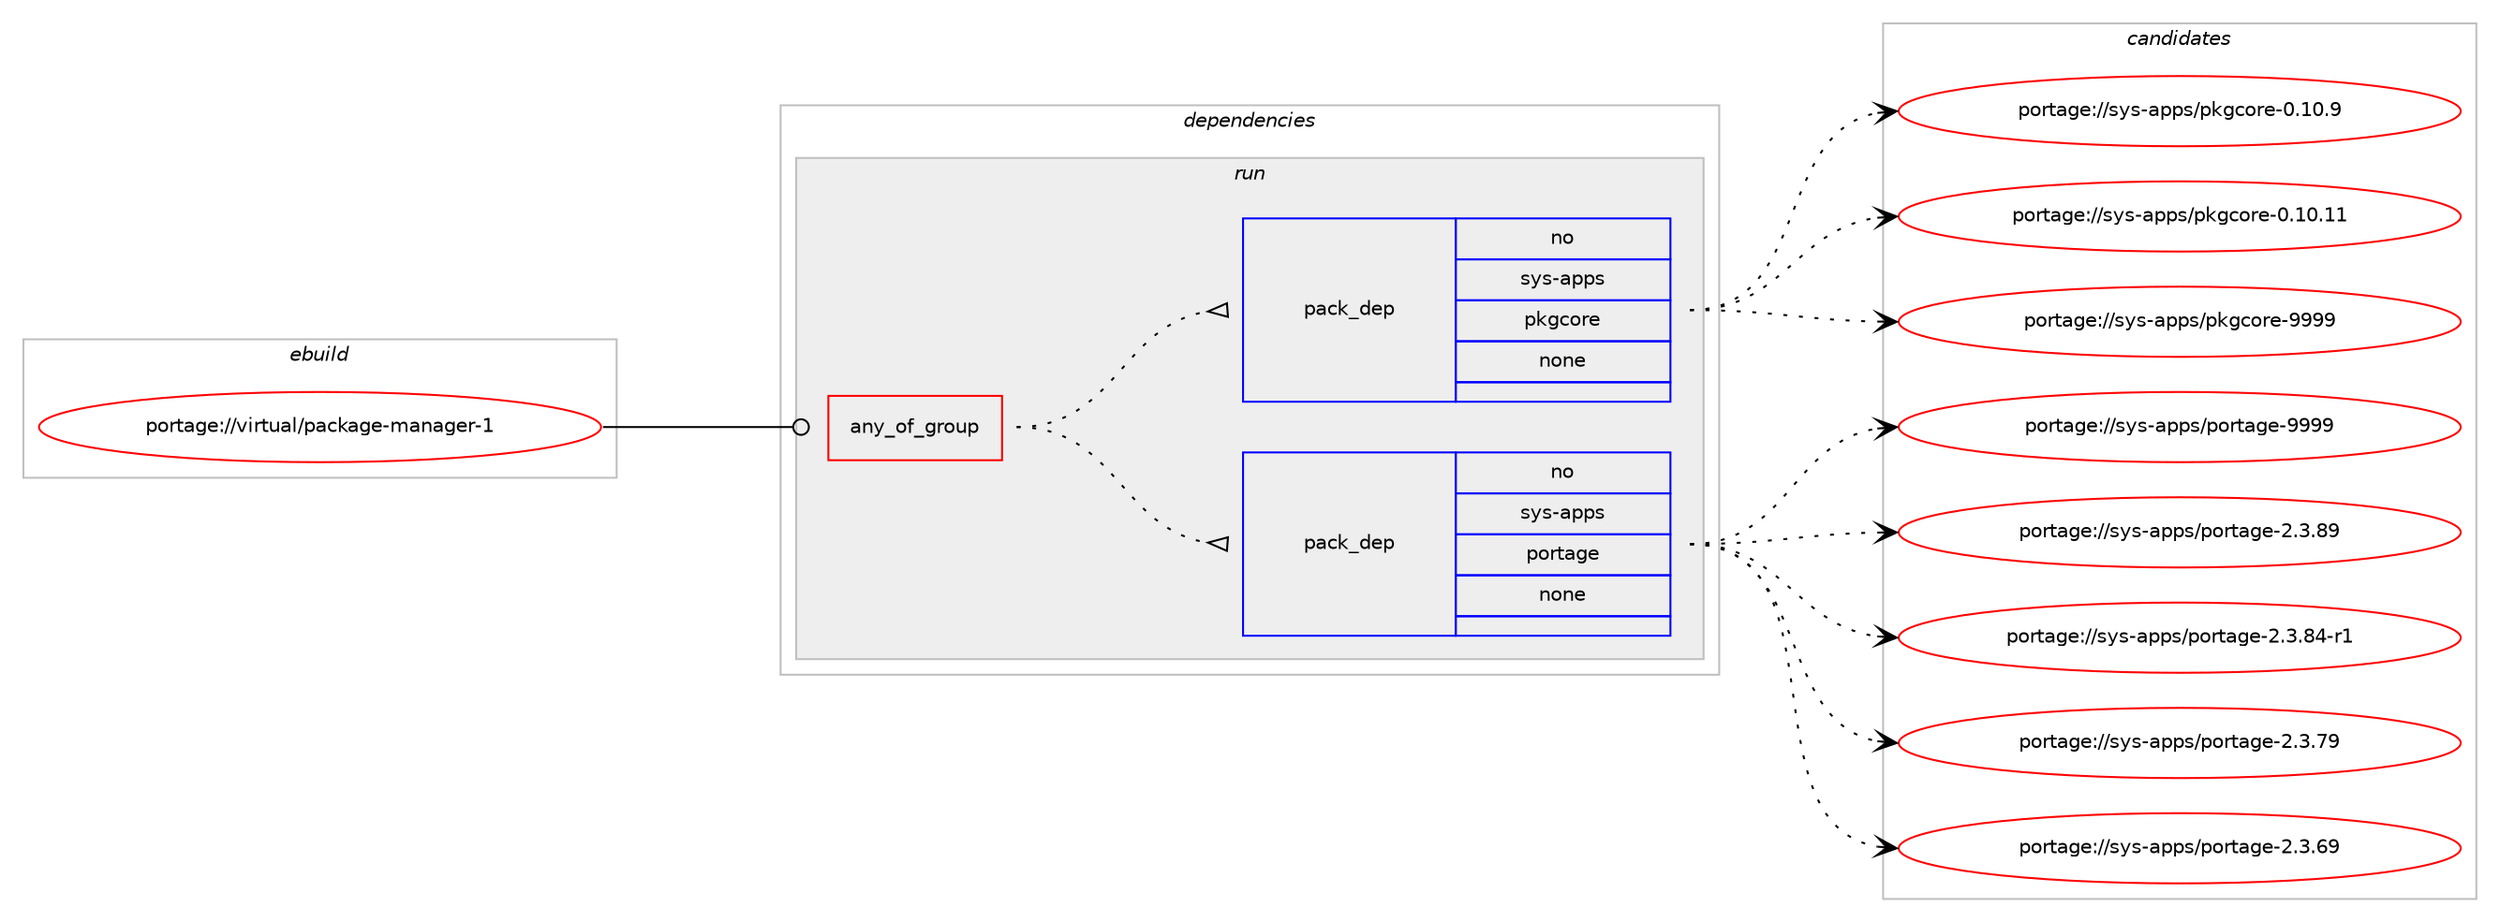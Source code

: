 digraph prolog {

# *************
# Graph options
# *************

newrank=true;
concentrate=true;
compound=true;
graph [rankdir=LR,fontname=Helvetica,fontsize=10,ranksep=1.5];#, ranksep=2.5, nodesep=0.2];
edge  [arrowhead=vee];
node  [fontname=Helvetica,fontsize=10];

# **********
# The ebuild
# **********

subgraph cluster_leftcol {
color=gray;
rank=same;
label=<<i>ebuild</i>>;
id [label="portage://virtual/package-manager-1", color=red, width=4, href="../virtual/package-manager-1.svg"];
}

# ****************
# The dependencies
# ****************

subgraph cluster_midcol {
color=gray;
label=<<i>dependencies</i>>;
subgraph cluster_compile {
fillcolor="#eeeeee";
style=filled;
label=<<i>compile</i>>;
}
subgraph cluster_compileandrun {
fillcolor="#eeeeee";
style=filled;
label=<<i>compile and run</i>>;
}
subgraph cluster_run {
fillcolor="#eeeeee";
style=filled;
label=<<i>run</i>>;
subgraph any546 {
dependency24143 [label=<<TABLE BORDER="0" CELLBORDER="1" CELLSPACING="0" CELLPADDING="4"><TR><TD CELLPADDING="10">any_of_group</TD></TR></TABLE>>, shape=none, color=red];subgraph pack19668 {
dependency24144 [label=<<TABLE BORDER="0" CELLBORDER="1" CELLSPACING="0" CELLPADDING="4" WIDTH="220"><TR><TD ROWSPAN="6" CELLPADDING="30">pack_dep</TD></TR><TR><TD WIDTH="110">no</TD></TR><TR><TD>sys-apps</TD></TR><TR><TD>portage</TD></TR><TR><TD>none</TD></TR><TR><TD></TD></TR></TABLE>>, shape=none, color=blue];
}
dependency24143:e -> dependency24144:w [weight=20,style="dotted",arrowhead="oinv"];
subgraph pack19669 {
dependency24145 [label=<<TABLE BORDER="0" CELLBORDER="1" CELLSPACING="0" CELLPADDING="4" WIDTH="220"><TR><TD ROWSPAN="6" CELLPADDING="30">pack_dep</TD></TR><TR><TD WIDTH="110">no</TD></TR><TR><TD>sys-apps</TD></TR><TR><TD>pkgcore</TD></TR><TR><TD>none</TD></TR><TR><TD></TD></TR></TABLE>>, shape=none, color=blue];
}
dependency24143:e -> dependency24145:w [weight=20,style="dotted",arrowhead="oinv"];
}
id:e -> dependency24143:w [weight=20,style="solid",arrowhead="odot"];
}
}

# **************
# The candidates
# **************

subgraph cluster_choices {
rank=same;
color=gray;
label=<<i>candidates</i>>;

subgraph choice19668 {
color=black;
nodesep=1;
choice115121115459711211211547112111114116971031014557575757 [label="portage://sys-apps/portage-9999", color=red, width=4,href="../sys-apps/portage-9999.svg"];
choice1151211154597112112115471121111141169710310145504651465657 [label="portage://sys-apps/portage-2.3.89", color=red, width=4,href="../sys-apps/portage-2.3.89.svg"];
choice11512111545971121121154711211111411697103101455046514656524511449 [label="portage://sys-apps/portage-2.3.84-r1", color=red, width=4,href="../sys-apps/portage-2.3.84-r1.svg"];
choice1151211154597112112115471121111141169710310145504651465557 [label="portage://sys-apps/portage-2.3.79", color=red, width=4,href="../sys-apps/portage-2.3.79.svg"];
choice1151211154597112112115471121111141169710310145504651465457 [label="portage://sys-apps/portage-2.3.69", color=red, width=4,href="../sys-apps/portage-2.3.69.svg"];
dependency24144:e -> choice115121115459711211211547112111114116971031014557575757:w [style=dotted,weight="100"];
dependency24144:e -> choice1151211154597112112115471121111141169710310145504651465657:w [style=dotted,weight="100"];
dependency24144:e -> choice11512111545971121121154711211111411697103101455046514656524511449:w [style=dotted,weight="100"];
dependency24144:e -> choice1151211154597112112115471121111141169710310145504651465557:w [style=dotted,weight="100"];
dependency24144:e -> choice1151211154597112112115471121111141169710310145504651465457:w [style=dotted,weight="100"];
}
subgraph choice19669 {
color=black;
nodesep=1;
choice115121115459711211211547112107103991111141014557575757 [label="portage://sys-apps/pkgcore-9999", color=red, width=4,href="../sys-apps/pkgcore-9999.svg"];
choice1151211154597112112115471121071039911111410145484649484657 [label="portage://sys-apps/pkgcore-0.10.9", color=red, width=4,href="../sys-apps/pkgcore-0.10.9.svg"];
choice115121115459711211211547112107103991111141014548464948464949 [label="portage://sys-apps/pkgcore-0.10.11", color=red, width=4,href="../sys-apps/pkgcore-0.10.11.svg"];
dependency24145:e -> choice115121115459711211211547112107103991111141014557575757:w [style=dotted,weight="100"];
dependency24145:e -> choice1151211154597112112115471121071039911111410145484649484657:w [style=dotted,weight="100"];
dependency24145:e -> choice115121115459711211211547112107103991111141014548464948464949:w [style=dotted,weight="100"];
}
}

}
